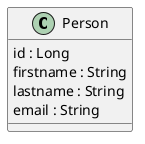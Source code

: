 @startuml
class Person {
   id : Long
   firstname : String
   lastname : String
   email : String
}
@enduml